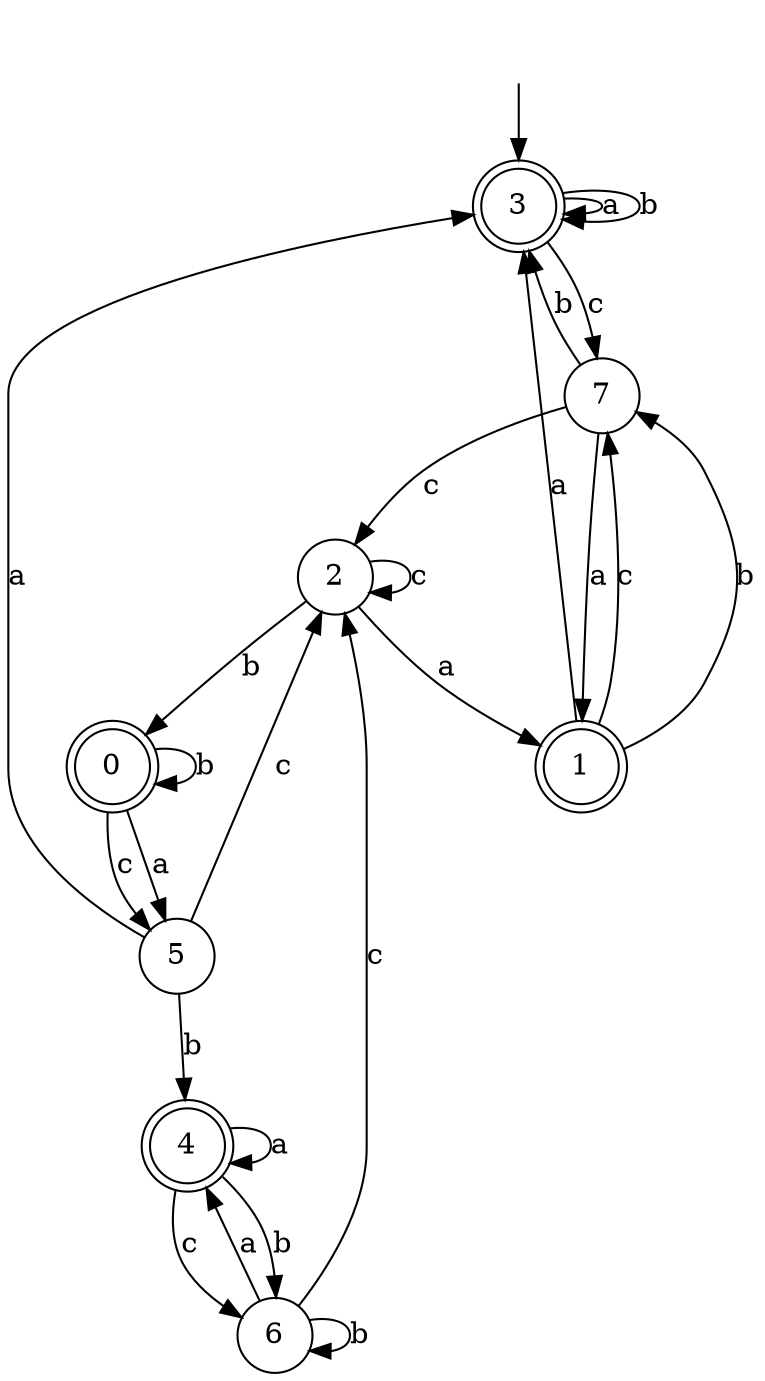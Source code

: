 digraph g {
__start [label=""shape=none]
	3[shape="doublecircle" label="3"]
	0[shape="doublecircle" label="0"]
	1[shape="doublecircle" label="1"]
	2[shape="circle" label="2"]
	4[shape="doublecircle" label="4"]
	5[shape="circle" label="5"]
	6[shape="circle" label="6"]
	7[shape="circle" label="7"]

__start -> 3
	0 -> 5 [label="a"]
	0 -> 0 [label="b"]
	0 -> 5 [label="c"]
	1 -> 3 [label="a"]
	1 -> 7 [label="b"]
	1 -> 7 [label="c"]
	2 -> 1 [label="a"]
	2 -> 0 [label="b"]
	2 -> 2 [label="c"]
	3 -> 3 [label="a"]
	3 -> 3 [label="b"]
	3 -> 7 [label="c"]
	4 -> 4 [label="a"]
	4 -> 6 [label="b"]
	4 -> 6 [label="c"]
	5 -> 3 [label="a"]
	5 -> 4 [label="b"]
	5 -> 2 [label="c"]
	6 -> 4 [label="a"]
	6 -> 6 [label="b"]
	6 -> 2 [label="c"]
	7 -> 1 [label="a"]
	7 -> 3 [label="b"]
	7 -> 2 [label="c"]
}
